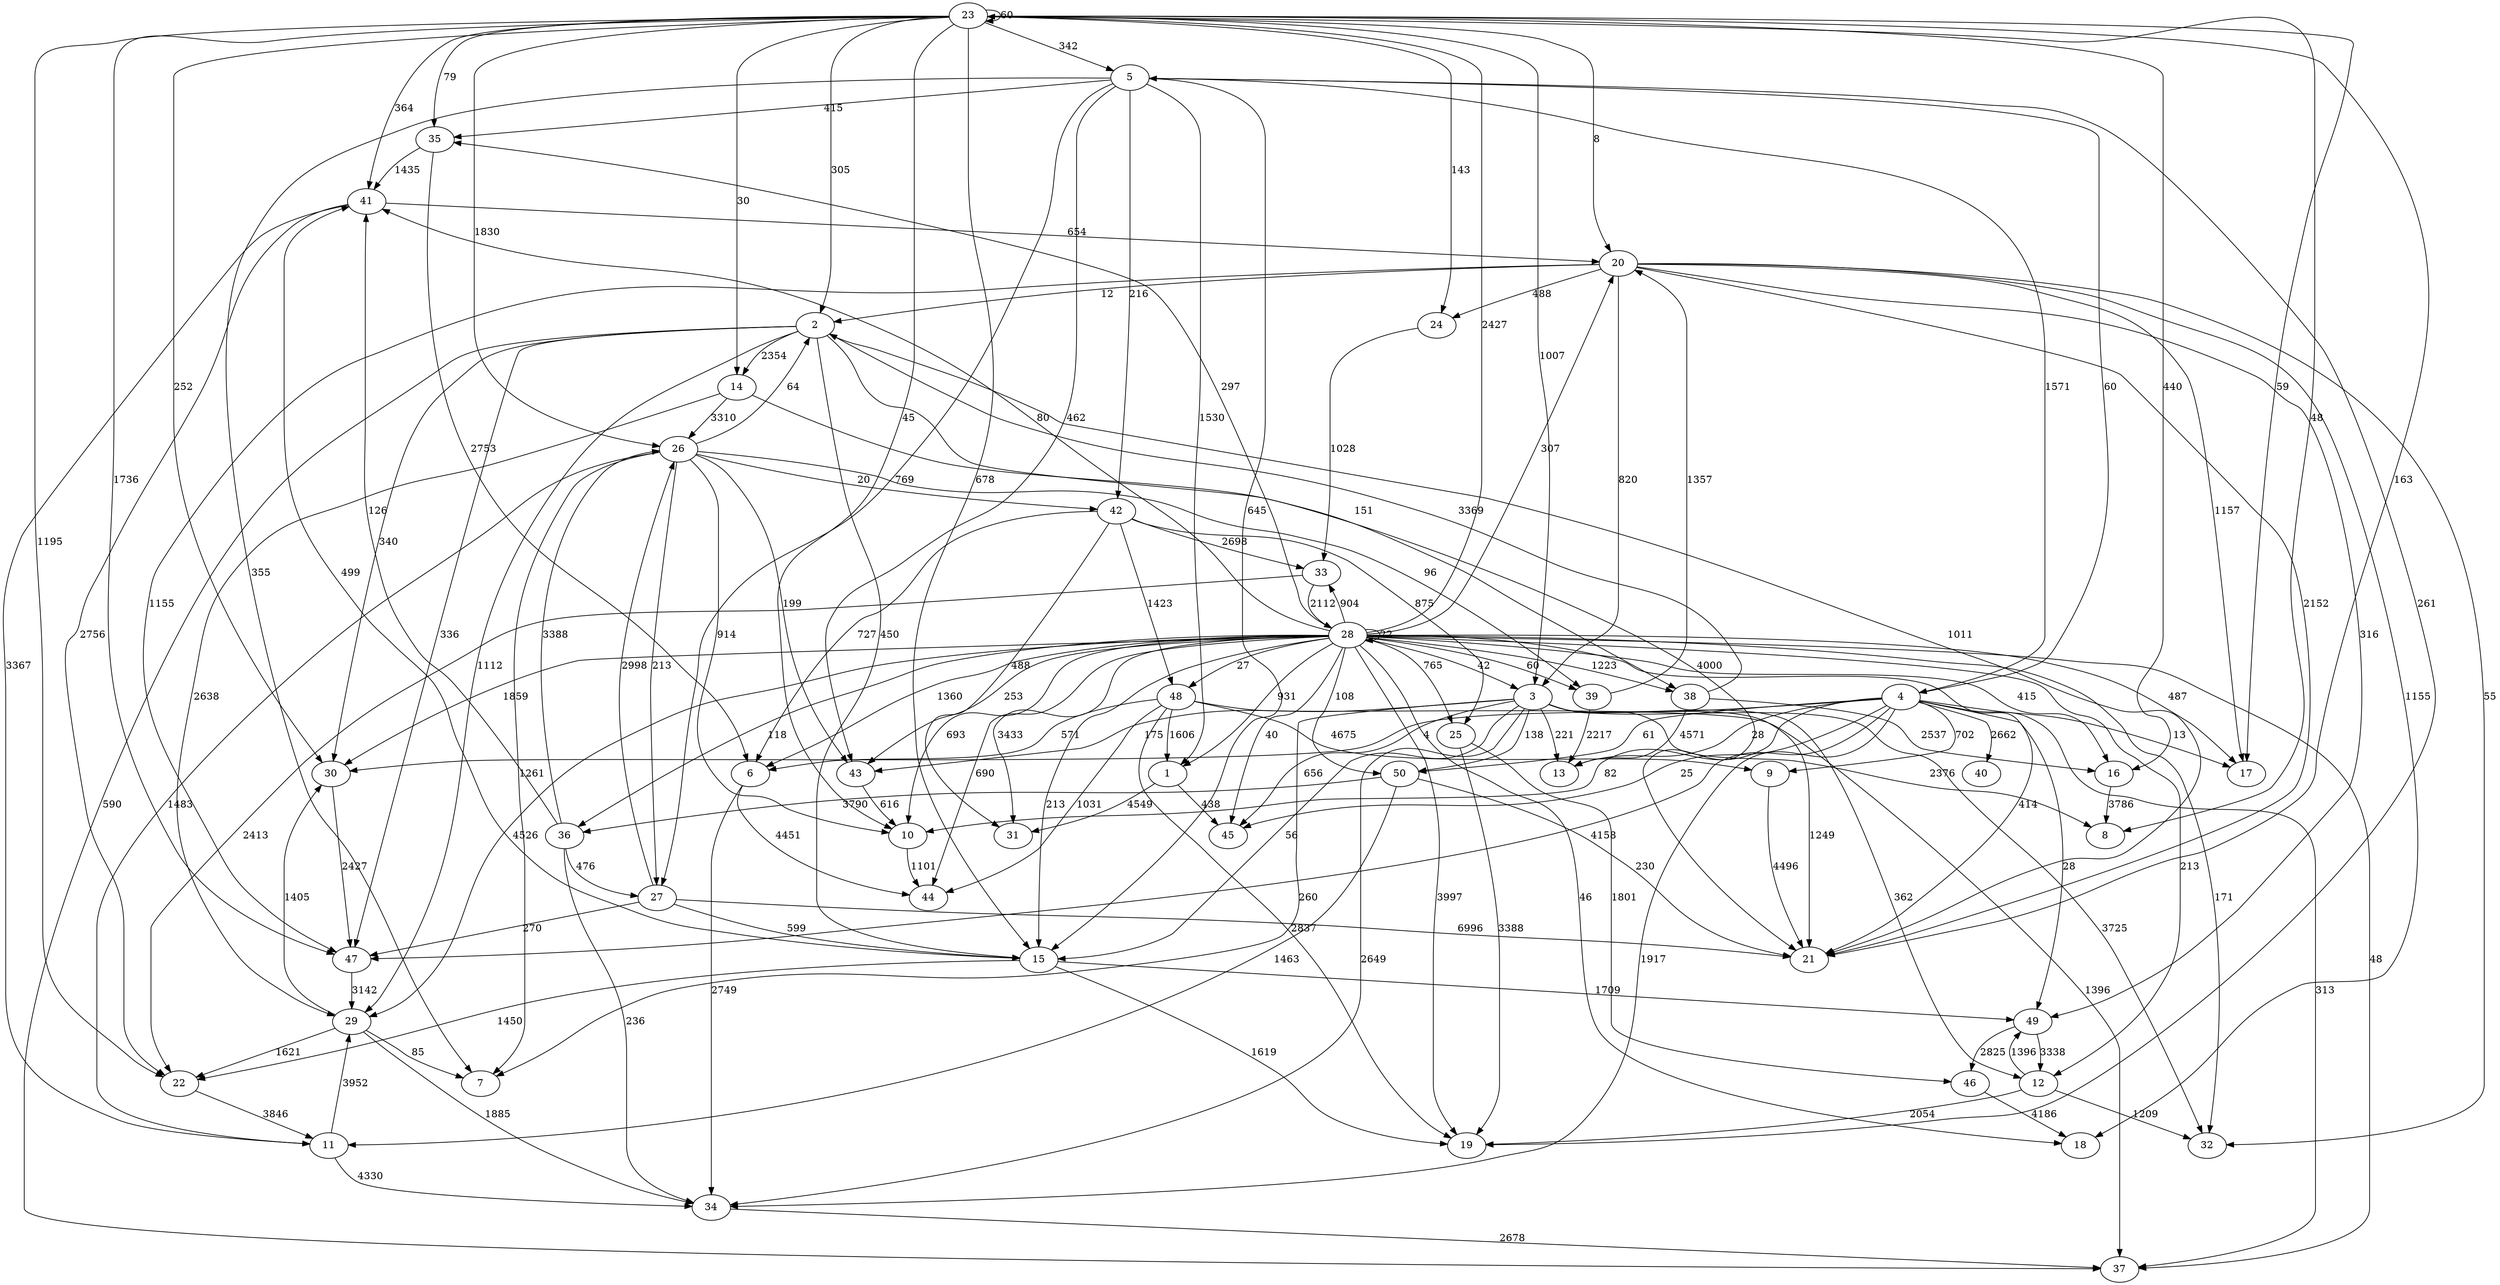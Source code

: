 strict digraph  {
	16 -> 8	 [label=3786];
	30 -> 47	 [label=2427];
	47 -> 29	 [label=3142];
	43 -> 10	 [label=616];
	10 -> 44	 [label=1101];
	35 -> 41	 [label=1435];
	35 -> 6	 [label=2753];
	41 -> 11	 [label=3367];
	41 -> 22	 [label=2756];
	41 -> 20	 [label=654];
	6 -> 44	 [label=4451];
	6 -> 34	 [label=2749];
	42 -> 6	 [label=727];
	42 -> 33	 [label=2698];
	42 -> 25	 [label=875];
	42 -> 31	 [label=488];
	42 -> 48	 [label=1423];
	33 -> 22	 [label=2413];
	33 -> 28	 [label=2112];
	25 -> 19	 [label=3388];
	25 -> 46	 [label=1801];
	48 -> 19	 [label=2837];
	48 -> 6	 [label=571];
	48 -> 44	 [label=1031];
	48 -> 37	 [label=1396];
	48 -> 9	 [label=4675];
	48 -> 1	 [label=1606];
	36 -> 41	 [label=126];
	36 -> 26	 [label=3388];
	36 -> 27	 [label=476];
	36 -> 34	 [label=236];
	26 -> 43	 [label=199];
	26 -> 10	 [label=914];
	26 -> 42	 [label=20];
	26 -> 27	 [label=213];
	26 -> 11	 [label=1483];
	26 -> 2	 [label=64];
	26 -> 7	 [label=1261];
	26 -> 39	 [label=96];
	27 -> 47	 [label=270];
	27 -> 21	 [label=6996];
	27 -> 26	 [label=2998];
	27 -> 15	 [label=599];
	34 -> 37	 [label=2678];
	50 -> 21	 [label=230];
	50 -> 36	 [label=3790];
	50 -> 11	 [label=1463];
	11 -> 34	 [label=4330];
	11 -> 29	 [label=3952];
	23 -> 17	 [label=59];
	23 -> 8	 [label=48];
	23 -> 16	 [label=440];
	23 -> 30	 [label=252];
	23 -> 47	 [label=1736];
	23 -> 10	 [label=45];
	23 -> 35	 [label=79];
	23 -> 41	 [label=364];
	23 -> 21	 [label=163];
	23 -> 26	 [label=1830];
	23 -> 23	 [label=60];
	23 -> 22	 [label=1195];
	23 -> 15	 [label=678];
	23 -> 3	 [label=1007];
	23 -> 5	 [label=342];
	23 -> 2	 [label=305];
	23 -> 14	 [label=30];
	23 -> 24	 [label=143];
	23 -> 20	 [label=8];
	22 -> 11	 [label=3846];
	15 -> 19	 [label=1619];
	15 -> 41	 [label=499];
	15 -> 22	 [label=1450];
	15 -> 49	 [label=1709];
	3 -> 8	 [label=2376];
	3 -> 43	 [label=175];
	3 -> 21	 [label=1249];
	3 -> 34	 [label=2649];
	3 -> 45	 [label=656];
	3 -> 50	 [label=138];
	3 -> 15	 [label=56];
	3 -> 13	 [label=221];
	3 -> 7	 [label=260];
	3 -> 12	 [label=362];
	3 -> 32	 [label=3725];
	5 -> 19	 [label=261];
	5 -> 43	 [label=462];
	5 -> 35	 [label=415];
	5 -> 42	 [label=216];
	5 -> 27	 [label=769];
	5 -> 15	 [label=645];
	5 -> 7	 [label=355];
	5 -> 1	 [label=1530];
	5 -> 4	 [label=1571];
	2 -> 30	 [label=340];
	2 -> 47	 [label=336];
	2 -> 37	 [label=590];
	2 -> 21	 [label=1011];
	2 -> 15	 [label=450];
	2 -> 14	 [label=2354];
	2 -> 38	 [label=151];
	2 -> 29	 [label=1112];
	14 -> 21	 [label=4000];
	14 -> 26	 [label=3310];
	14 -> 29	 [label=2638];
	24 -> 33	 [label=1028];
	20 -> 17	 [label=1157];
	20 -> 47	 [label=1155];
	20 -> 21	 [label=2152];
	20 -> 3	 [label=820];
	20 -> 2	 [label=12];
	20 -> 24	 [label=488];
	20 -> 18	 [label=1155];
	20 -> 49	 [label=316];
	20 -> 32	 [label=55];
	38 -> 16	 [label=2537];
	38 -> 2	 [label=3369];
	38 -> 13	 [label=4571];
	28 -> 17	 [label=487];
	28 -> 16	 [label=415];
	28 -> 19	 [label=3997];
	28 -> 30	 [label=1859];
	28 -> 43	 [label=253];
	28 -> 10	 [label=693];
	28 -> 35	 [label=297];
	28 -> 41	 [label=80];
	28 -> 6	 [label=1360];
	28 -> 44	 [label=690];
	28 -> 37	 [label=48];
	28 -> 21	 [label=414];
	28 -> 33	 [label=904];
	28 -> 25	 [label=765];
	28 -> 31	 [label=3433];
	28 -> 48	 [label=27];
	28 -> 36	 [label=118];
	28 -> 45	 [label=40];
	28 -> 50	 [label=108];
	28 -> 23	 [label=2427];
	28 -> 15	 [label=213];
	28 -> 3	 [label=42];
	28 -> 20	 [label=307];
	28 -> 38	 [label=1223];
	28 -> 28	 [label=22];
	28 -> 18	 [label=46];
	28 -> 39	 [label=60];
	28 -> 29	 [label=4526];
	28 -> 1	 [label=931];
	28 -> 12	 [label=213];
	28 -> 32	 [label=171];
	39 -> 20	 [label=1357];
	39 -> 13	 [label=2217];
	29 -> 30	 [label=1405];
	29 -> 34	 [label=1885];
	29 -> 22	 [label=1621];
	29 -> 7	 [label=85];
	9 -> 21	 [label=4496];
	1 -> 31	 [label=4549];
	1 -> 45	 [label=438];
	49 -> 12	 [label=3338];
	49 -> 46	 [label=2825];
	12 -> 19	 [label=2054];
	12 -> 49	 [label=1396];
	12 -> 32	 [label=1209];
	46 -> 18	 [label=4186];
	4 -> 17	 [label=13];
	4 -> 30	 [label=4];
	4 -> 47	 [label=4158];
	4 -> 10	 [label=82];
	4 -> 37	 [label=313];
	4 -> 34	 [label=1917];
	4 -> 45	 [label=25];
	4 -> 50	 [label=61];
	4 -> 5	 [label=60];
	4 -> 13	 [label=28];
	4 -> 9	 [label=702];
	4 -> 49	 [label=28];
	4 -> 40	 [label=2662];
}
